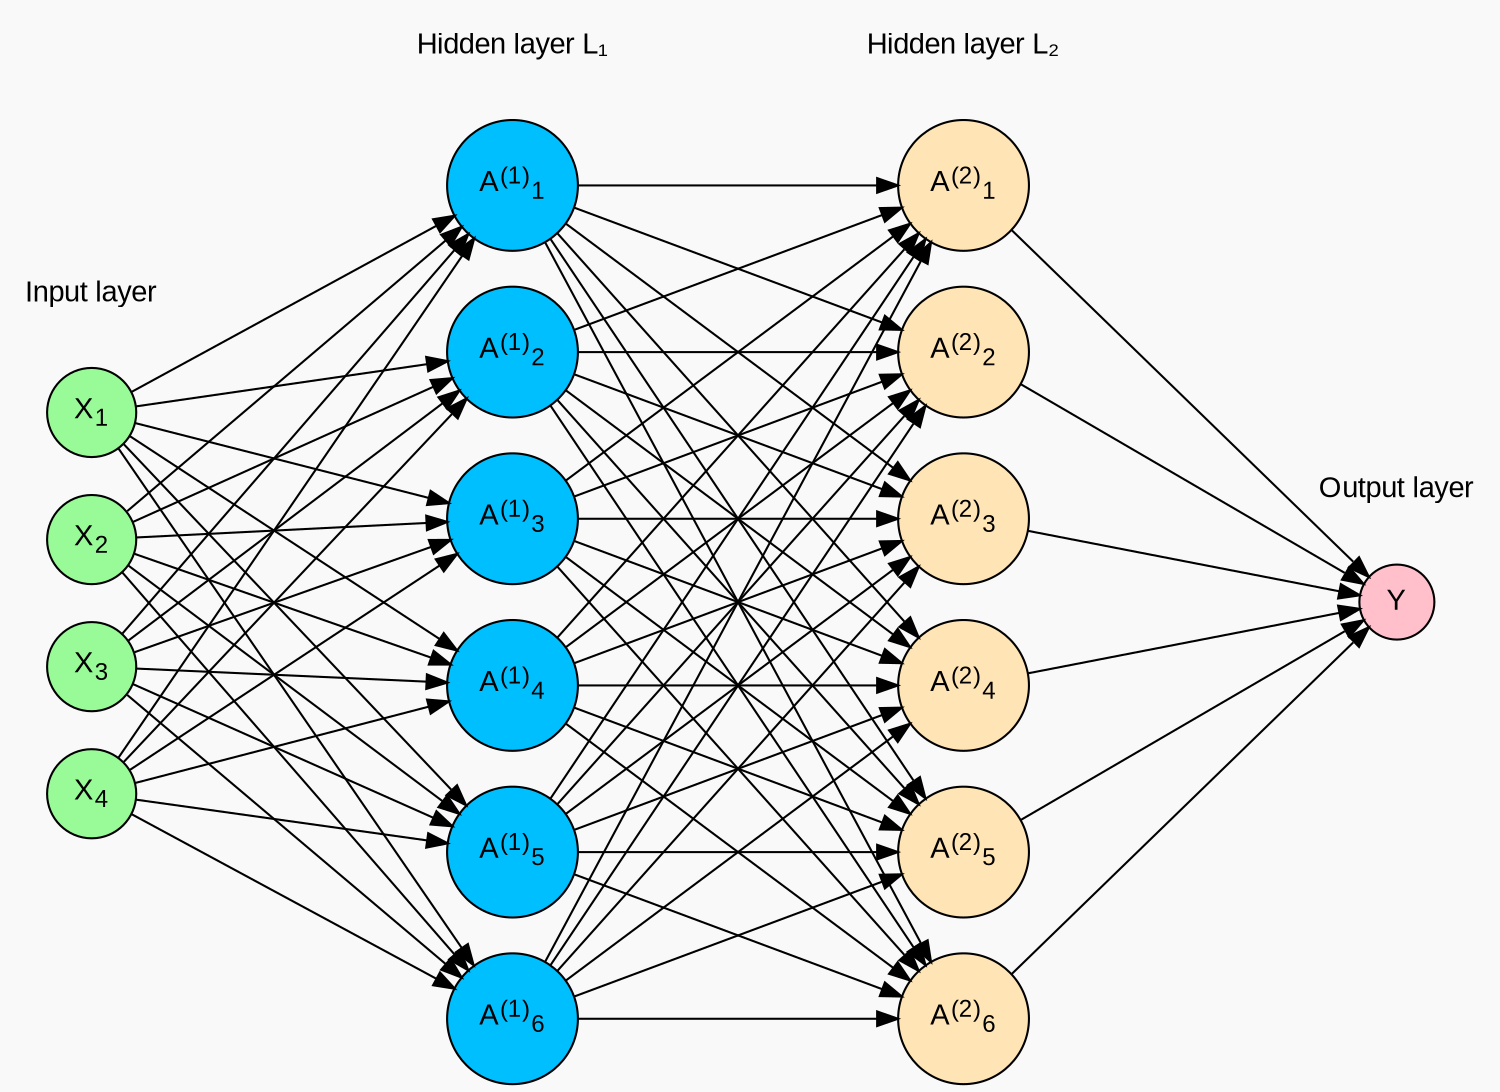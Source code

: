   digraph g {

    graph [rankdir = LR;
           splines = false;
           ranksep = 1.5,
           bgcolor = "#f9f9f9"]
    node [fontname = Arial, shape = circle, style = filled]        

    {
      node [shape = plaintext, fillcolor = none]
      label_x [label = "Input layer"]
      label_a1 [label = "Hidden layer L₁"]
      label_a2 [label = "Hidden layer L₂"]
      label_y [label = "Output layer"]
    }

    {
      node [fillcolor = palegreen]
      x1 [label = <X<sub>1</sub>>]
      x2 [label = <X<sub>2</sub>>]
      x3 [label = <X<sub>3</sub>>]
      x4 [label = <X<sub>4</sub>>]
    }

    {
      node [fillcolor = deepskyblue]
      a11 [label = <A<sup>(1)</sup><sub>1</sub>>]
      a12 [label = <A<sup>(1)</sup><sub>2</sub>>]
      a13 [label = <A<sup>(1)</sup><sub>3</sub>>]
      a14 [label = <A<sup>(1)</sup><sub>4</sub>>]
      a15 [label = <A<sup>(1)</sup><sub>5</sub>>]
      a16 [label = <A<sup>(1)</sup><sub>6</sub>>]
    }

    {
      node [fillcolor = moccasin]
      a21 [label = <A<sup>(2)</sup><sub>1</sub>>]
      a22 [label = <A<sup>(2)</sup><sub>2</sub>>]
      a23 [label = <A<sup>(2)</sup><sub>3</sub>>]
      a24 [label = <A<sup>(2)</sup><sub>4</sub>>]
      a25 [label = <A<sup>(2)</sup><sub>5</sub>>]
      a26 [label = <A<sup>(2)</sup><sub>6</sub>>]
    }

    {
      node [fillcolor = pink]
      y [label = <Y>]
    }

    edge [style = invis]

    { 
      rank=same;
      label_x -> x1 -> x2 -> x3 -> x4;
    }

    { 
      rank=same;
      label_a1 -> a11 -> a12 -> a13 -> a14 -> a15 -> a16;
    }

    { 
      rank=same;
      label_a2 -> a21 -> a22 -> a23 -> a24 -> a25 -> a26;
    }

    { 
      rank=same;
      label_y -> y;
    }

    {
      edge [style=solid]
      {x1;x2;x3;x4} -> {a11;a12;a13;a14;a15;a16} -> {a21;a22;a23;a24;a25;a26} -> y
    }
  }
